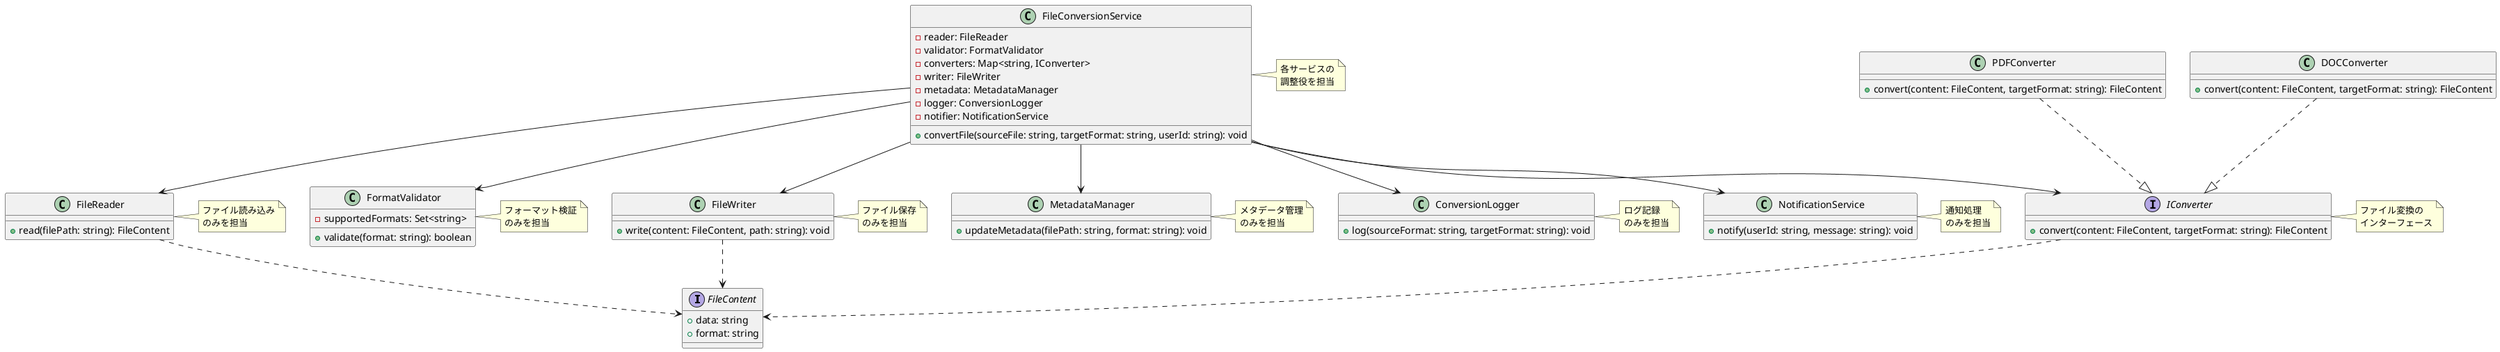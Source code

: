 @startuml GoodFileConverter

interface FileContent {
    + data: string
    + format: string
}

class FileReader {
    + read(filePath: string): FileContent
}

class FormatValidator {
    - supportedFormats: Set<string>
    + validate(format: string): boolean
}

interface IConverter {
    + convert(content: FileContent, targetFormat: string): FileContent
}

class PDFConverter {
    + convert(content: FileContent, targetFormat: string): FileContent
}

class DOCConverter {
    + convert(content: FileContent, targetFormat: string): FileContent
}

class FileWriter {
    + write(content: FileContent, path: string): void
}

class MetadataManager {
    + updateMetadata(filePath: string, format: string): void
}

class ConversionLogger {
    + log(sourceFormat: string, targetFormat: string): void
}

class NotificationService {
    + notify(userId: string, message: string): void
}

class FileConversionService {
    - reader: FileReader
    - validator: FormatValidator
    - converters: Map<string, IConverter>
    - writer: FileWriter
    - metadata: MetadataManager
    - logger: ConversionLogger
    - notifier: NotificationService
    + convertFile(sourceFile: string, targetFormat: string, userId: string): void
}

PDFConverter ..|> IConverter
DOCConverter ..|> IConverter

FileConversionService --> FileReader
FileConversionService --> FormatValidator
FileConversionService --> IConverter
FileConversionService --> FileWriter
FileConversionService --> MetadataManager
FileConversionService --> ConversionLogger
FileConversionService --> NotificationService

FileReader ..> FileContent
IConverter ..> FileContent
FileWriter ..> FileContent

note right of FileReader
  ファイル読み込み
  のみを担当
end note

note right of FormatValidator
  フォーマット検証
  のみを担当
end note

note right of IConverter
  ファイル変換の
  インターフェース
end note

note right of FileWriter
  ファイル保存
  のみを担当
end note

note right of MetadataManager
  メタデータ管理
  のみを担当
end note

note right of ConversionLogger
  ログ記録
  のみを担当
end note

note right of NotificationService
  通知処理
  のみを担当
end note

note right of FileConversionService
  各サービスの
  調整役を担当
end note

@enduml